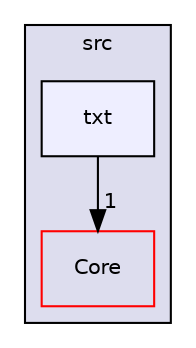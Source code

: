 digraph "src/txt" {
  bgcolor=transparent;
  compound=true
  node [ fontsize="10", fontname="Helvetica"];
  edge [ labelfontsize="10", labelfontname="Helvetica"];
  subgraph clusterdir_68267d1309a1af8e8297ef4c3efbcdba {
    graph [ bgcolor="#ddddee", pencolor="black", label="src" fontname="Helvetica", fontsize="10", URL="dir_68267d1309a1af8e8297ef4c3efbcdba.html"]
  dir_a2f0e5642e47e7ed59fe0f0829eafb5f [shape=box label="Core" color="red" URL="dir_a2f0e5642e47e7ed59fe0f0829eafb5f.html"];
  dir_74d70b51b5aa2eb3cb5baf13d2756485 [shape=box, label="txt", style="filled", fillcolor="#eeeeff", pencolor="black", URL="dir_74d70b51b5aa2eb3cb5baf13d2756485.html"];
  }
  dir_74d70b51b5aa2eb3cb5baf13d2756485->dir_a2f0e5642e47e7ed59fe0f0829eafb5f [headlabel="1", labeldistance=1.5 headhref="dir_000007_000001.html"];
}
